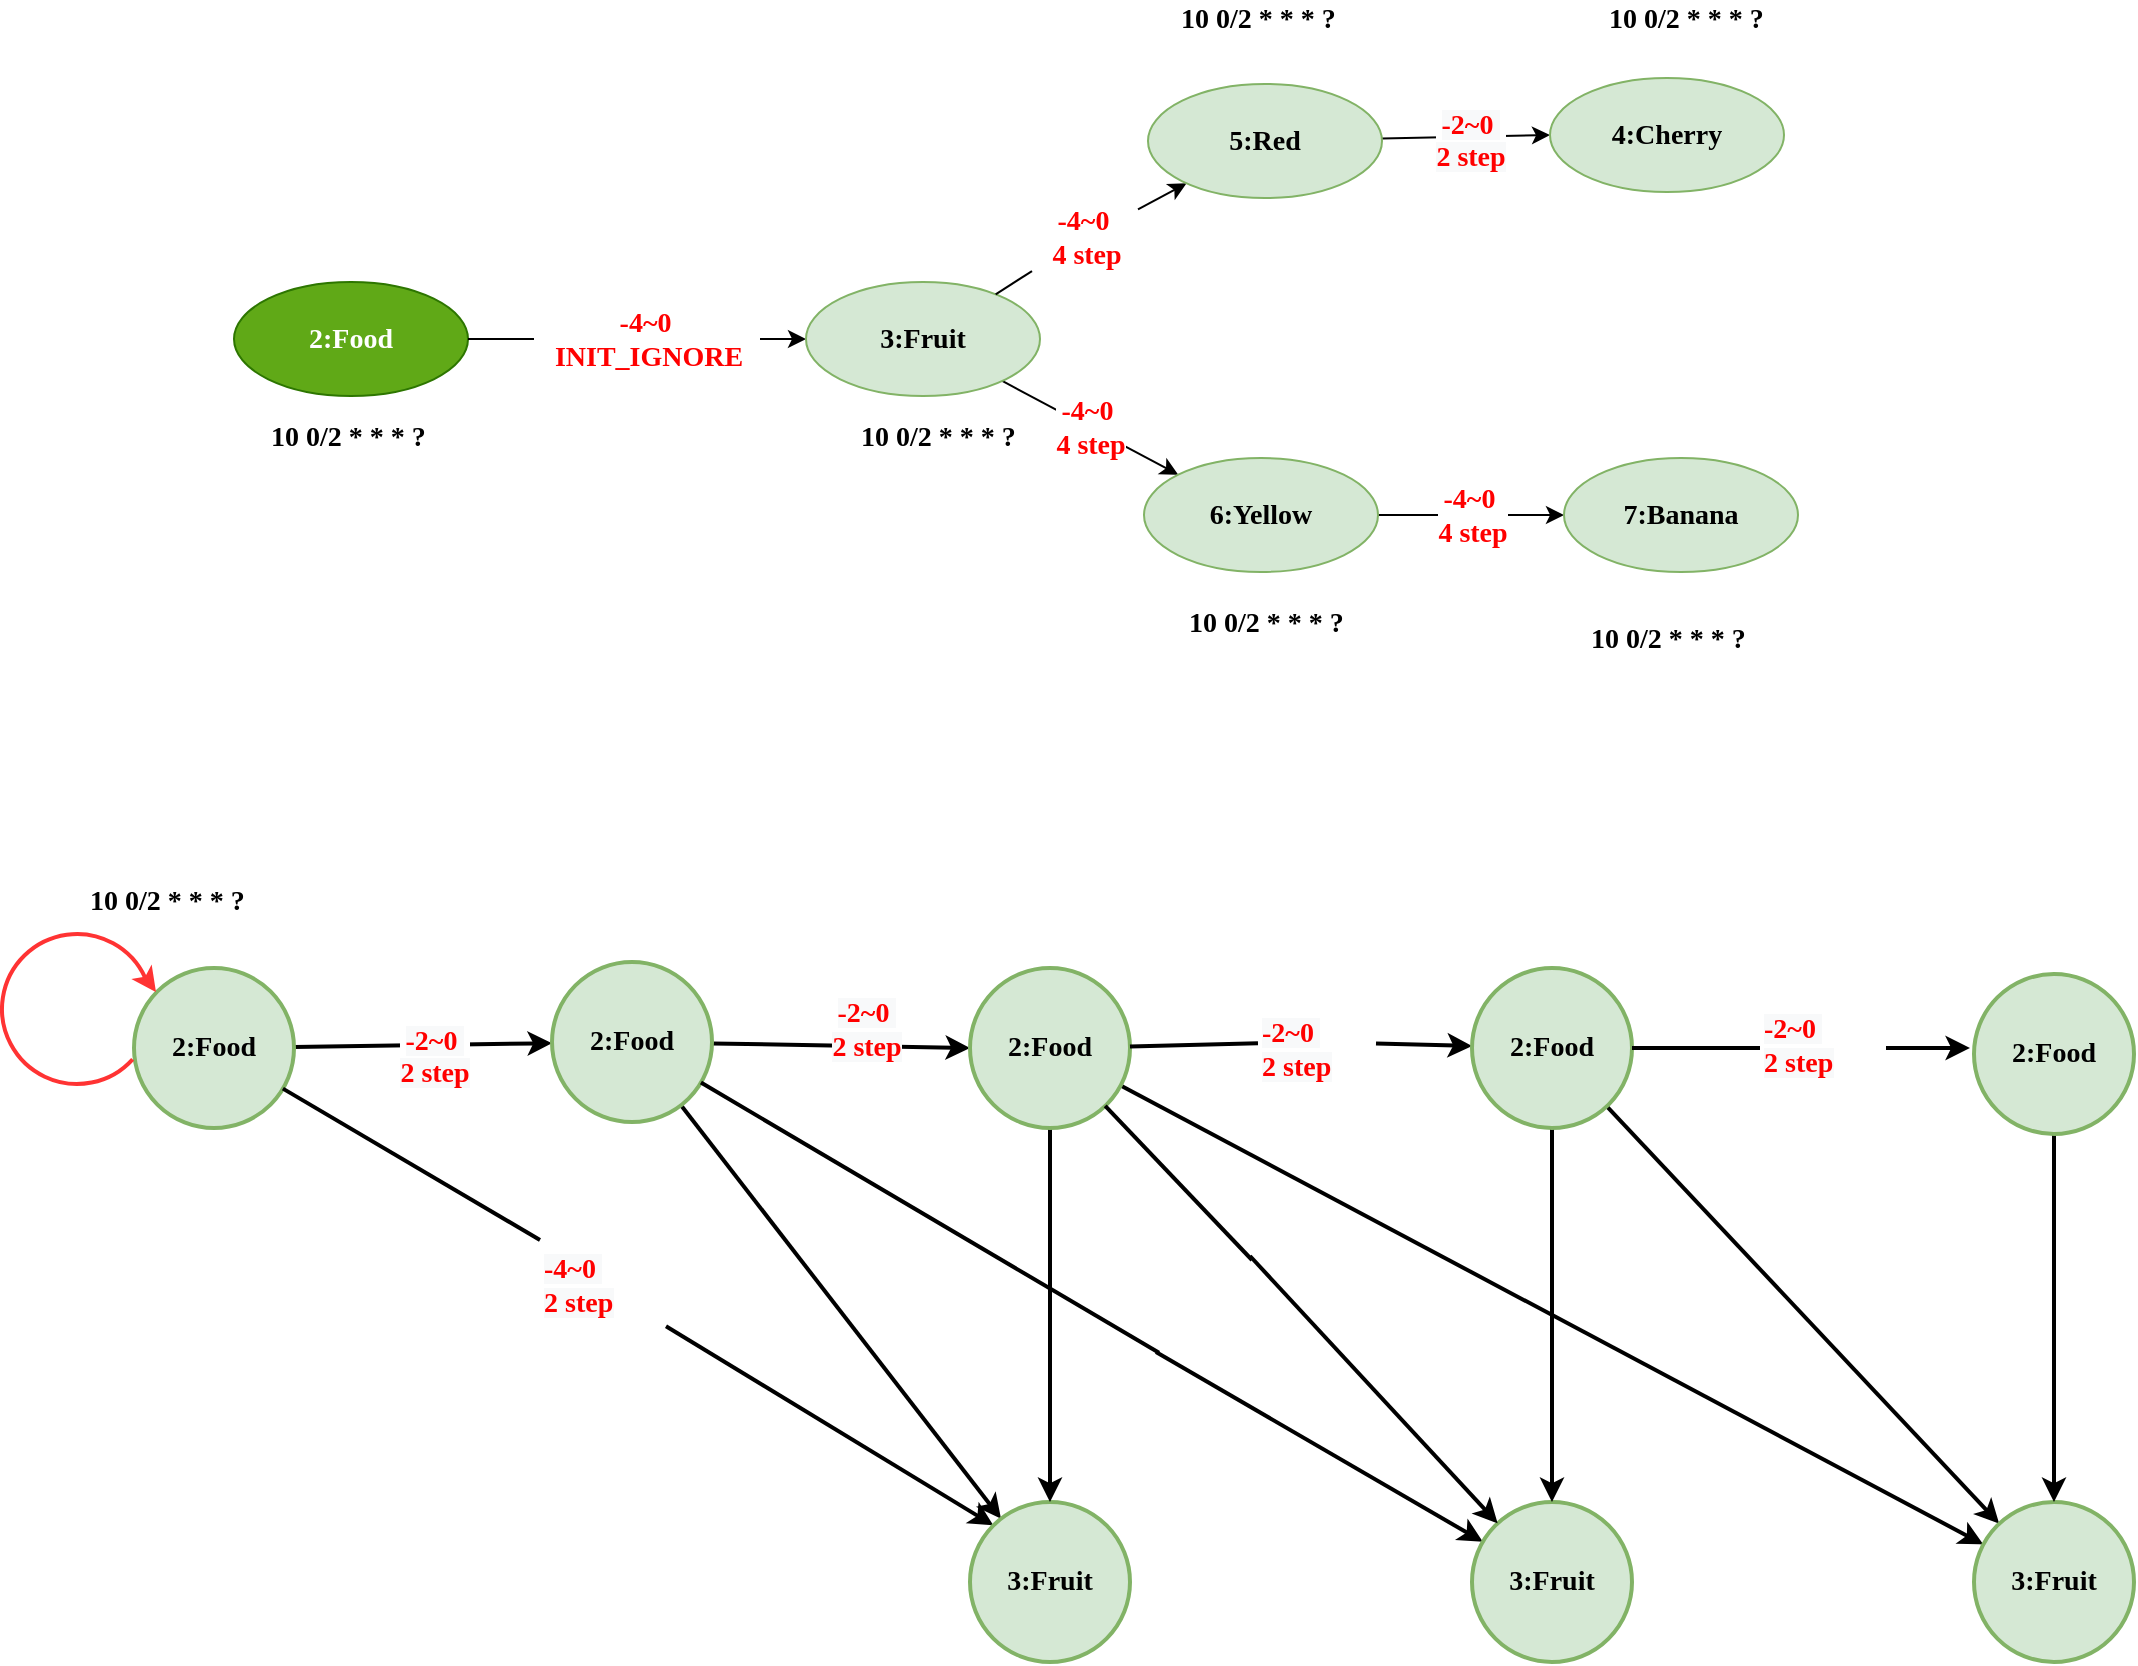 <mxfile version="14.6.13" type="device"><diagram id="DJSkYY3L3sBKiWI2slMy" name="第 1 页"><mxGraphModel dx="1822" dy="822" grid="0" gridSize="10" guides="1" tooltips="1" connect="1" arrows="1" fold="1" page="0" pageScale="1" pageWidth="827" pageHeight="1169" math="0" shadow="0"><root><mxCell id="0"/><mxCell id="1" parent="0"/><mxCell id="zo_sDJS2qSt4v9slSJq9-3" style="rounded=0;orthogonalLoop=1;jettySize=auto;html=1;exitX=1;exitY=0.5;exitDx=0;exitDy=0;fontFamily=Comic Sans MS;fontSize=14;startArrow=none;fontStyle=1" parent="1" source="zo_sDJS2qSt4v9slSJq9-15" target="zo_sDJS2qSt4v9slSJq9-2" edge="1"><mxGeometry relative="1" as="geometry"/></mxCell><mxCell id="zo_sDJS2qSt4v9slSJq9-1" value="2:Food" style="ellipse;whiteSpace=wrap;html=1;fillColor=#60a917;strokeColor=#2D7600;fontStyle=1;fontFamily=Comic Sans MS;fontSize=14;fontColor=#ffffff;" parent="1" vertex="1"><mxGeometry x="-41" y="285" width="117" height="57" as="geometry"/></mxCell><mxCell id="zo_sDJS2qSt4v9slSJq9-9" value="&#10;&#10;&lt;span style=&quot;color: rgb(255, 0, 0); font-family: &amp;quot;comic sans ms&amp;quot;; font-size: 14px; font-style: normal; font-weight: 700; letter-spacing: normal; text-align: center; text-indent: 0px; text-transform: none; word-spacing: 0px; background-color: rgb(255, 255, 255); display: inline; float: none;&quot;&gt;-4~0&amp;nbsp;&lt;/span&gt;&lt;br style=&quot;color: rgb(255, 0, 0); font-family: &amp;quot;comic sans ms&amp;quot;; font-size: 14px; font-style: normal; font-weight: 700; letter-spacing: normal; text-align: center; text-indent: 0px; text-transform: none; word-spacing: 0px; background-color: rgb(255, 255, 255);&quot;&gt;&lt;span style=&quot;color: rgb(255, 0, 0); font-family: &amp;quot;comic sans ms&amp;quot;; font-size: 14px; font-style: normal; font-weight: 700; letter-spacing: normal; text-align: center; text-indent: 0px; text-transform: none; word-spacing: 0px; background-color: rgb(255, 255, 255); display: inline; float: none;&quot;&gt;4 step&lt;/span&gt;&#10;&#10;" style="edgeStyle=none;rounded=0;orthogonalLoop=1;jettySize=auto;html=1;entryX=0;entryY=0;entryDx=0;entryDy=0;fontFamily=Comic Sans MS;fontSize=14;fontStyle=1" parent="1" source="zo_sDJS2qSt4v9slSJq9-2" target="zo_sDJS2qSt4v9slSJq9-7" edge="1"><mxGeometry relative="1" as="geometry"/></mxCell><mxCell id="zo_sDJS2qSt4v9slSJq9-10" style="edgeStyle=none;rounded=0;orthogonalLoop=1;jettySize=auto;html=1;fontFamily=Comic Sans MS;fontSize=14;startArrow=none;fontStyle=1" parent="1" source="zo_sDJS2qSt4v9slSJq9-19" target="zo_sDJS2qSt4v9slSJq9-5" edge="1"><mxGeometry relative="1" as="geometry"/></mxCell><mxCell id="zo_sDJS2qSt4v9slSJq9-2" value="3:Fruit" style="ellipse;whiteSpace=wrap;html=1;fillColor=#d5e8d4;strokeColor=#82b366;fontStyle=1;fontFamily=Comic Sans MS;fontSize=14;" parent="1" vertex="1"><mxGeometry x="245" y="285" width="117" height="57" as="geometry"/></mxCell><mxCell id="zo_sDJS2qSt4v9slSJq9-11" value="&lt;br&gt;&lt;br&gt;&lt;span style=&quot;color: rgb(255, 0, 0); font-family: &amp;quot;comic sans ms&amp;quot;; font-size: 14px; font-style: normal; letter-spacing: normal; text-align: center; text-indent: 0px; text-transform: none; word-spacing: 0px; background-color: rgb(248, 249, 250); display: inline; float: none;&quot;&gt;-2~0&amp;nbsp;&lt;/span&gt;&lt;br style=&quot;color: rgb(255, 0, 0); font-family: &amp;quot;comic sans ms&amp;quot;; font-size: 14px; font-style: normal; letter-spacing: normal; text-align: center; text-indent: 0px; text-transform: none; word-spacing: 0px; background-color: rgb(248, 249, 250);&quot;&gt;&lt;span style=&quot;color: rgb(255, 0, 0); font-family: &amp;quot;comic sans ms&amp;quot;; font-size: 14px; font-style: normal; letter-spacing: normal; text-align: center; text-indent: 0px; text-transform: none; word-spacing: 0px; background-color: rgb(248, 249, 250); display: inline; float: none;&quot;&gt;2 step&lt;/span&gt;&lt;br&gt;" style="edgeStyle=none;rounded=0;orthogonalLoop=1;jettySize=auto;html=1;entryX=0;entryY=0.5;entryDx=0;entryDy=0;fontFamily=Comic Sans MS;fontSize=14;fontStyle=1" parent="1" source="zo_sDJS2qSt4v9slSJq9-5" target="zo_sDJS2qSt4v9slSJq9-6" edge="1"><mxGeometry x="0.055" y="14" relative="1" as="geometry"><mxPoint as="offset"/></mxGeometry></mxCell><mxCell id="zo_sDJS2qSt4v9slSJq9-5" value="5:Red" style="ellipse;whiteSpace=wrap;html=1;fillColor=#d5e8d4;strokeColor=#82b366;fontStyle=1;fontFamily=Comic Sans MS;fontSize=14;" parent="1" vertex="1"><mxGeometry x="416" y="186" width="117" height="57" as="geometry"/></mxCell><mxCell id="zo_sDJS2qSt4v9slSJq9-6" value="4:Cherry" style="ellipse;whiteSpace=wrap;html=1;fillColor=#d5e8d4;strokeColor=#82b366;fontStyle=1;fontFamily=Comic Sans MS;fontSize=14;" parent="1" vertex="1"><mxGeometry x="617" y="183" width="117" height="57" as="geometry"/></mxCell><mxCell id="zo_sDJS2qSt4v9slSJq9-12" value="&#10;&#10;&lt;span style=&quot;color: rgb(255, 0, 0); font-family: &amp;quot;comic sans ms&amp;quot;; font-size: 14px; font-style: normal; font-weight: 700; letter-spacing: normal; text-align: center; text-indent: 0px; text-transform: none; word-spacing: 0px; background-color: rgb(255, 255, 255); display: inline; float: none;&quot;&gt;-4~0&amp;nbsp;&lt;/span&gt;&lt;br style=&quot;color: rgb(255, 0, 0); font-family: &amp;quot;comic sans ms&amp;quot;; font-size: 14px; font-style: normal; font-weight: 700; letter-spacing: normal; text-align: center; text-indent: 0px; text-transform: none; word-spacing: 0px; background-color: rgb(255, 255, 255);&quot;&gt;&lt;span style=&quot;color: rgb(255, 0, 0); font-family: &amp;quot;comic sans ms&amp;quot;; font-size: 14px; font-style: normal; font-weight: 700; letter-spacing: normal; text-align: center; text-indent: 0px; text-transform: none; word-spacing: 0px; background-color: rgb(255, 255, 255); display: inline; float: none;&quot;&gt;4 step&lt;/span&gt;&#10;&#10;" style="edgeStyle=none;rounded=0;orthogonalLoop=1;jettySize=auto;html=1;fontFamily=Comic Sans MS;fontSize=14;fontStyle=1" parent="1" source="zo_sDJS2qSt4v9slSJq9-7" target="zo_sDJS2qSt4v9slSJq9-8" edge="1"><mxGeometry relative="1" as="geometry"/></mxCell><mxCell id="zo_sDJS2qSt4v9slSJq9-7" value="6:Yellow" style="ellipse;whiteSpace=wrap;html=1;fillColor=#d5e8d4;strokeColor=#82b366;fontStyle=1;fontFamily=Comic Sans MS;fontSize=14;" parent="1" vertex="1"><mxGeometry x="414" y="373" width="117" height="57" as="geometry"/></mxCell><mxCell id="zo_sDJS2qSt4v9slSJq9-8" value="7:Banana" style="ellipse;whiteSpace=wrap;html=1;fillColor=#d5e8d4;strokeColor=#82b366;fontStyle=1;fontFamily=Comic Sans MS;fontSize=14;" parent="1" vertex="1"><mxGeometry x="624" y="373" width="117" height="57" as="geometry"/></mxCell><mxCell id="zo_sDJS2qSt4v9slSJq9-14" value="10 0/2 * * * ?&amp;nbsp;" style="text;html=1;strokeColor=none;fillColor=none;align=center;verticalAlign=middle;whiteSpace=wrap;rounded=0;fontFamily=Comic Sans MS;fontSize=14;fontStyle=1" parent="1" vertex="1"><mxGeometry x="-38.5" y="353" width="112" height="20" as="geometry"/></mxCell><mxCell id="zo_sDJS2qSt4v9slSJq9-16" value="10 0/2 * * * ?&amp;nbsp;" style="text;html=1;strokeColor=none;fillColor=none;align=center;verticalAlign=middle;whiteSpace=wrap;rounded=0;fontFamily=Comic Sans MS;fontSize=14;fontStyle=1" parent="1" vertex="1"><mxGeometry x="257" y="353" width="112" height="20" as="geometry"/></mxCell><mxCell id="zo_sDJS2qSt4v9slSJq9-17" value="10 0/2 * * * ?&amp;nbsp;" style="text;html=1;strokeColor=none;fillColor=none;align=center;verticalAlign=middle;whiteSpace=wrap;rounded=0;fontFamily=Comic Sans MS;fontSize=14;fontStyle=1" parent="1" vertex="1"><mxGeometry x="416.5" y="144" width="112" height="20" as="geometry"/></mxCell><mxCell id="zo_sDJS2qSt4v9slSJq9-18" value="10 0/2 * * * ?&amp;nbsp;" style="text;html=1;strokeColor=none;fillColor=none;align=center;verticalAlign=middle;whiteSpace=wrap;rounded=0;fontFamily=Comic Sans MS;fontSize=14;fontStyle=1" parent="1" vertex="1"><mxGeometry x="421" y="446" width="112" height="20" as="geometry"/></mxCell><mxCell id="zo_sDJS2qSt4v9slSJq9-19" value="-4~0&amp;nbsp;&lt;br style=&quot;font-size: 14px;&quot;&gt;4 step" style="text;html=1;align=center;verticalAlign=middle;resizable=0;points=[];autosize=1;strokeColor=none;fontSize=14;fontFamily=Comic Sans MS;fontStyle=1;fontColor=#FF0000;" parent="1" vertex="1"><mxGeometry x="358" y="244" width="53" height="38" as="geometry"/></mxCell><mxCell id="zo_sDJS2qSt4v9slSJq9-20" value="" style="edgeStyle=none;rounded=0;orthogonalLoop=1;jettySize=auto;html=1;fontFamily=Comic Sans MS;fontSize=14;endArrow=none;fontStyle=1" parent="1" source="zo_sDJS2qSt4v9slSJq9-2" target="zo_sDJS2qSt4v9slSJq9-19" edge="1"><mxGeometry relative="1" as="geometry"><mxPoint x="341.166" y="291.693" as="sourcePoint"/><mxPoint x="436.834" y="236.307" as="targetPoint"/></mxGeometry></mxCell><mxCell id="zo_sDJS2qSt4v9slSJq9-15" value="-4~0&amp;nbsp;&lt;br style=&quot;font-size: 14px;&quot;&gt;INIT_IGNORE" style="text;html=1;align=center;verticalAlign=middle;resizable=0;points=[];autosize=1;strokeColor=none;fontSize=14;fontFamily=Comic Sans MS;fontStyle=1;fontColor=#FF0000;" parent="1" vertex="1"><mxGeometry x="109" y="294.5" width="113" height="38" as="geometry"/></mxCell><mxCell id="zo_sDJS2qSt4v9slSJq9-21" value="" style="rounded=0;orthogonalLoop=1;jettySize=auto;html=1;exitX=1;exitY=0.5;exitDx=0;exitDy=0;fontFamily=Comic Sans MS;fontSize=14;endArrow=none;fontStyle=1" parent="1" source="zo_sDJS2qSt4v9slSJq9-1" target="zo_sDJS2qSt4v9slSJq9-15" edge="1"><mxGeometry relative="1" as="geometry"><mxPoint x="164" y="313.5" as="sourcePoint"/><mxPoint x="245" y="313.5" as="targetPoint"/></mxGeometry></mxCell><mxCell id="zo_sDJS2qSt4v9slSJq9-24" value="10 0/2 * * * ?&amp;nbsp;" style="text;html=1;strokeColor=none;fillColor=none;align=center;verticalAlign=middle;whiteSpace=wrap;rounded=0;fontFamily=Comic Sans MS;fontSize=14;fontStyle=1" parent="1" vertex="1"><mxGeometry x="631" y="144" width="112" height="20" as="geometry"/></mxCell><mxCell id="zo_sDJS2qSt4v9slSJq9-25" value="10 0/2 * * * ?&amp;nbsp;" style="text;html=1;strokeColor=none;fillColor=none;align=center;verticalAlign=middle;whiteSpace=wrap;rounded=0;fontFamily=Comic Sans MS;fontSize=14;fontStyle=1" parent="1" vertex="1"><mxGeometry x="622" y="454" width="112" height="20" as="geometry"/></mxCell><mxCell id="0RYmvNAHUS9ihjdV-OTD-7" value="&#10;&#10;&lt;br style=&quot;color: rgb(0, 0, 0); font-family: &amp;quot;comic sans ms&amp;quot;; font-size: 14px; font-style: normal; font-weight: 700; letter-spacing: normal; text-align: center; text-indent: 0px; text-transform: none; word-spacing: 0px;&quot;&gt;&lt;br style=&quot;color: rgb(0, 0, 0); font-family: &amp;quot;comic sans ms&amp;quot;; font-size: 14px; font-style: normal; font-weight: 700; letter-spacing: normal; text-align: center; text-indent: 0px; text-transform: none; word-spacing: 0px;&quot;&gt;&lt;span style=&quot;font-size: 14px; font-style: normal; font-weight: 700; letter-spacing: normal; text-align: center; text-indent: 0px; text-transform: none; word-spacing: 0px; color: rgb(255, 0, 0); font-family: &amp;quot;comic sans ms&amp;quot;; background-color: rgb(248, 249, 250); display: inline; float: none;&quot;&gt;-2~0&amp;nbsp;&lt;/span&gt;&lt;br style=&quot;font-size: 14px; font-style: normal; font-weight: 700; letter-spacing: normal; text-align: center; text-indent: 0px; text-transform: none; word-spacing: 0px; color: rgb(255, 0, 0); font-family: &amp;quot;comic sans ms&amp;quot;; background-color: rgb(248, 249, 250);&quot;&gt;&lt;span style=&quot;font-size: 14px; font-style: normal; font-weight: 700; letter-spacing: normal; text-align: center; text-indent: 0px; text-transform: none; word-spacing: 0px; color: rgb(255, 0, 0); font-family: &amp;quot;comic sans ms&amp;quot;; background-color: rgb(248, 249, 250); display: inline; float: none;&quot;&gt;2 step&lt;/span&gt;&#10;&#10;" style="edgeStyle=none;rounded=0;orthogonalLoop=1;jettySize=auto;html=1;fontFamily=Comic Sans MS;fontSize=14;strokeWidth=2;" edge="1" parent="1" source="0RYmvNAHUS9ihjdV-OTD-1" target="0RYmvNAHUS9ihjdV-OTD-6"><mxGeometry x="0.088" y="10" relative="1" as="geometry"><mxPoint as="offset"/></mxGeometry></mxCell><mxCell id="0RYmvNAHUS9ihjdV-OTD-13" style="edgeStyle=none;rounded=0;orthogonalLoop=1;jettySize=auto;html=1;entryX=0;entryY=0;entryDx=0;entryDy=0;fontFamily=Comic Sans MS;fontSize=14;fontColor=none;strokeWidth=2;startArrow=none;" edge="1" parent="1" source="0RYmvNAHUS9ihjdV-OTD-60" target="0RYmvNAHUS9ihjdV-OTD-12"><mxGeometry relative="1" as="geometry"/></mxCell><mxCell id="0RYmvNAHUS9ihjdV-OTD-1" value="2:Food" style="ellipse;whiteSpace=wrap;html=1;aspect=fixed;fillColor=#d5e8d4;strokeColor=#82b366;fontFamily=Comic Sans MS;fontStyle=1;fontSize=14;strokeWidth=2;" vertex="1" parent="1"><mxGeometry x="-91" y="628" width="80" height="80" as="geometry"/></mxCell><mxCell id="0RYmvNAHUS9ihjdV-OTD-17" style="rounded=0;orthogonalLoop=1;jettySize=auto;html=1;fontFamily=Comic Sans MS;fontSize=14;fontColor=none;strokeWidth=2;" edge="1" parent="1" source="0RYmvNAHUS9ihjdV-OTD-6" target="0RYmvNAHUS9ihjdV-OTD-12"><mxGeometry relative="1" as="geometry"/></mxCell><mxCell id="0RYmvNAHUS9ihjdV-OTD-18" value="&lt;br style=&quot;color: rgb(0 , 0 , 0) ; font-size: 14px ; font-style: normal ; letter-spacing: normal ; text-align: center ; text-indent: 0px ; text-transform: none ; word-spacing: 0px ; font-family: &amp;#34;comic sans ms&amp;#34; ; font-weight: 700&quot;&gt;&lt;span style=&quot;font-size: 14px ; font-style: normal ; letter-spacing: normal ; text-align: center ; text-indent: 0px ; text-transform: none ; word-spacing: 0px ; font-weight: 700 ; color: rgb(255 , 0 , 0) ; font-family: &amp;#34;comic sans ms&amp;#34; ; background-color: rgb(248 , 249 , 250) ; display: inline ; float: none&quot;&gt;-2~0&amp;nbsp;&lt;/span&gt;&lt;br style=&quot;font-size: 14px ; font-style: normal ; letter-spacing: normal ; text-align: center ; text-indent: 0px ; text-transform: none ; word-spacing: 0px ; font-weight: 700 ; color: rgb(255 , 0 , 0) ; font-family: &amp;#34;comic sans ms&amp;#34; ; background-color: rgb(248 , 249 , 250)&quot;&gt;&lt;span style=&quot;font-size: 14px ; font-style: normal ; letter-spacing: normal ; text-align: center ; text-indent: 0px ; text-transform: none ; word-spacing: 0px ; font-weight: 700 ; color: rgb(255 , 0 , 0) ; font-family: &amp;#34;comic sans ms&amp;#34; ; background-color: rgb(248 , 249 , 250) ; display: inline ; float: none&quot;&gt;2 step&lt;/span&gt;&lt;br style=&quot;color: rgb(0 , 0 , 0) ; font-family: &amp;#34;comic sans ms&amp;#34; ; font-size: 14px ; font-style: normal ; font-weight: 400 ; letter-spacing: normal ; text-align: center ; text-indent: 0px ; text-transform: none ; word-spacing: 0px&quot;&gt;&lt;br&gt;" style="edgeStyle=none;rounded=0;orthogonalLoop=1;jettySize=auto;html=1;entryX=0;entryY=0.5;entryDx=0;entryDy=0;fontFamily=Comic Sans MS;fontSize=14;fontColor=none;strokeWidth=2;" edge="1" parent="1" source="0RYmvNAHUS9ihjdV-OTD-6" target="0RYmvNAHUS9ihjdV-OTD-15"><mxGeometry x="0.192" y="8" relative="1" as="geometry"><mxPoint as="offset"/></mxGeometry></mxCell><mxCell id="0RYmvNAHUS9ihjdV-OTD-20" style="edgeStyle=none;rounded=0;orthogonalLoop=1;jettySize=auto;html=1;fontFamily=Comic Sans MS;fontSize=14;fontColor=none;strokeColor=#000000;strokeWidth=2;startArrow=none;" edge="1" parent="1" target="0RYmvNAHUS9ihjdV-OTD-14"><mxGeometry relative="1" as="geometry"><mxPoint x="420" y="820" as="sourcePoint"/></mxGeometry></mxCell><mxCell id="0RYmvNAHUS9ihjdV-OTD-6" value="2:Food" style="ellipse;whiteSpace=wrap;html=1;aspect=fixed;fillColor=#d5e8d4;strokeColor=#82b366;fontFamily=Comic Sans MS;fontStyle=1;fontSize=14;strokeWidth=2;" vertex="1" parent="1"><mxGeometry x="118" y="625" width="80" height="80" as="geometry"/></mxCell><mxCell id="0RYmvNAHUS9ihjdV-OTD-11" value="" style="group;strokeWidth=2;labelBackgroundColor=none;noLabel=1;fontColor=none;labelBorderColor=#FF3333;" vertex="1" connectable="0" parent="1"><mxGeometry x="-157" y="611" width="77" height="75" as="geometry"/></mxCell><mxCell id="0RYmvNAHUS9ihjdV-OTD-9" value="" style="verticalLabelPosition=bottom;verticalAlign=top;html=1;shape=mxgraph.basic.arc;startAngle=0.367;endAngle=0.182;fontFamily=Comic Sans MS;fontSize=14;strokeWidth=2;strokeColor=#FF3333;" vertex="1" parent="0RYmvNAHUS9ihjdV-OTD-11"><mxGeometry width="75" height="75" as="geometry"/></mxCell><mxCell id="0RYmvNAHUS9ihjdV-OTD-10" value="" style="endArrow=classic;html=1;fontFamily=Comic Sans MS;fontSize=14;strokeWidth=2;strokeColor=#FF3333;" edge="1" parent="0RYmvNAHUS9ihjdV-OTD-11"><mxGeometry width="50" height="50" relative="1" as="geometry"><mxPoint x="72" y="22" as="sourcePoint"/><mxPoint x="77" y="29" as="targetPoint"/></mxGeometry></mxCell><mxCell id="0RYmvNAHUS9ihjdV-OTD-12" value="3:Fruit" style="ellipse;whiteSpace=wrap;html=1;aspect=fixed;fillColor=#d5e8d4;strokeColor=#82b366;fontFamily=Comic Sans MS;fontStyle=1;fontSize=14;strokeWidth=2;" vertex="1" parent="1"><mxGeometry x="327" y="895" width="80" height="80" as="geometry"/></mxCell><mxCell id="0RYmvNAHUS9ihjdV-OTD-14" value="3:Fruit" style="ellipse;whiteSpace=wrap;html=1;aspect=fixed;fillColor=#d5e8d4;strokeColor=#82b366;fontFamily=Comic Sans MS;fontStyle=1;fontSize=14;strokeWidth=2;" vertex="1" parent="1"><mxGeometry x="578" y="895" width="80" height="80" as="geometry"/></mxCell><mxCell id="0RYmvNAHUS9ihjdV-OTD-16" style="edgeStyle=none;rounded=0;orthogonalLoop=1;jettySize=auto;html=1;fontFamily=Comic Sans MS;fontSize=14;fontColor=none;strokeWidth=2;" edge="1" parent="1" source="0RYmvNAHUS9ihjdV-OTD-15" target="0RYmvNAHUS9ihjdV-OTD-12"><mxGeometry relative="1" as="geometry"/></mxCell><mxCell id="0RYmvNAHUS9ihjdV-OTD-19" style="edgeStyle=none;rounded=0;orthogonalLoop=1;jettySize=auto;html=1;fontFamily=Comic Sans MS;fontSize=14;fontColor=none;strokeColor=#000000;strokeWidth=2;startArrow=none;" edge="1" parent="1" target="0RYmvNAHUS9ihjdV-OTD-14"><mxGeometry relative="1" as="geometry"><mxPoint x="467" y="772" as="sourcePoint"/></mxGeometry></mxCell><mxCell id="0RYmvNAHUS9ihjdV-OTD-22" style="edgeStyle=none;rounded=0;orthogonalLoop=1;jettySize=auto;html=1;fontFamily=Comic Sans MS;fontSize=14;fontColor=none;strokeColor=#000000;strokeWidth=2;startArrow=none;" edge="1" parent="1" source="0RYmvNAHUS9ihjdV-OTD-36" target="0RYmvNAHUS9ihjdV-OTD-21"><mxGeometry relative="1" as="geometry"/></mxCell><mxCell id="0RYmvNAHUS9ihjdV-OTD-32" style="edgeStyle=none;rounded=0;orthogonalLoop=1;jettySize=auto;html=1;fontFamily=Comic Sans MS;fontSize=14;fontColor=none;strokeColor=#000000;strokeWidth=2;" edge="1" parent="1" source="0RYmvNAHUS9ihjdV-OTD-15" target="0RYmvNAHUS9ihjdV-OTD-24"><mxGeometry relative="1" as="geometry"/></mxCell><mxCell id="0RYmvNAHUS9ihjdV-OTD-15" value="2:Food" style="ellipse;whiteSpace=wrap;html=1;aspect=fixed;fillColor=#d5e8d4;strokeColor=#82b366;fontFamily=Comic Sans MS;fontStyle=1;fontSize=14;strokeWidth=2;" vertex="1" parent="1"><mxGeometry x="327" y="628" width="80" height="80" as="geometry"/></mxCell><mxCell id="0RYmvNAHUS9ihjdV-OTD-23" style="edgeStyle=none;rounded=0;orthogonalLoop=1;jettySize=auto;html=1;fontFamily=Comic Sans MS;fontSize=14;fontColor=none;strokeColor=#000000;strokeWidth=2;" edge="1" parent="1" source="0RYmvNAHUS9ihjdV-OTD-21" target="0RYmvNAHUS9ihjdV-OTD-14"><mxGeometry relative="1" as="geometry"/></mxCell><mxCell id="0RYmvNAHUS9ihjdV-OTD-26" style="edgeStyle=none;rounded=0;orthogonalLoop=1;jettySize=auto;html=1;fontFamily=Comic Sans MS;fontSize=14;fontColor=none;strokeColor=#000000;strokeWidth=2;startArrow=none;" edge="1" parent="1" source="0RYmvNAHUS9ihjdV-OTD-39"><mxGeometry relative="1" as="geometry"><mxPoint x="827" y="668" as="targetPoint"/></mxGeometry></mxCell><mxCell id="0RYmvNAHUS9ihjdV-OTD-31" style="edgeStyle=none;rounded=0;orthogonalLoop=1;jettySize=auto;html=1;fontFamily=Comic Sans MS;fontSize=14;fontColor=none;strokeColor=#000000;strokeWidth=2;" edge="1" parent="1" source="0RYmvNAHUS9ihjdV-OTD-21" target="0RYmvNAHUS9ihjdV-OTD-24"><mxGeometry relative="1" as="geometry"/></mxCell><mxCell id="0RYmvNAHUS9ihjdV-OTD-21" value="2:Food" style="ellipse;whiteSpace=wrap;html=1;aspect=fixed;fillColor=#d5e8d4;strokeColor=#82b366;fontFamily=Comic Sans MS;fontStyle=1;fontSize=14;strokeWidth=2;" vertex="1" parent="1"><mxGeometry x="578" y="628" width="80" height="80" as="geometry"/></mxCell><mxCell id="0RYmvNAHUS9ihjdV-OTD-24" value="3:Fruit" style="ellipse;whiteSpace=wrap;html=1;aspect=fixed;fillColor=#d5e8d4;strokeColor=#82b366;fontFamily=Comic Sans MS;fontStyle=1;fontSize=14;strokeWidth=2;" vertex="1" parent="1"><mxGeometry x="829" y="895" width="80" height="80" as="geometry"/></mxCell><mxCell id="0RYmvNAHUS9ihjdV-OTD-28" style="edgeStyle=none;rounded=0;orthogonalLoop=1;jettySize=auto;html=1;fontFamily=Comic Sans MS;fontSize=14;fontColor=none;strokeColor=#000000;strokeWidth=2;" edge="1" parent="1" source="0RYmvNAHUS9ihjdV-OTD-27" target="0RYmvNAHUS9ihjdV-OTD-24"><mxGeometry relative="1" as="geometry"/></mxCell><mxCell id="0RYmvNAHUS9ihjdV-OTD-27" value="2:Food" style="ellipse;whiteSpace=wrap;html=1;aspect=fixed;fillColor=#d5e8d4;strokeColor=#82b366;fontFamily=Comic Sans MS;fontStyle=1;fontSize=14;strokeWidth=2;" vertex="1" parent="1"><mxGeometry x="829" y="631" width="80" height="80" as="geometry"/></mxCell><mxCell id="0RYmvNAHUS9ihjdV-OTD-36" value="&lt;span style=&quot;font-size: 14px ; font-style: normal ; letter-spacing: normal ; text-align: center ; text-indent: 0px ; text-transform: none ; word-spacing: 0px ; font-weight: 700 ; color: rgb(255 , 0 , 0) ; font-family: &amp;#34;comic sans ms&amp;#34; ; background-color: rgb(248 , 249 , 250) ; display: inline ; float: none&quot;&gt;-2~0&amp;nbsp;&lt;/span&gt;&lt;br style=&quot;font-size: 14px ; font-style: normal ; letter-spacing: normal ; text-align: center ; text-indent: 0px ; text-transform: none ; word-spacing: 0px ; font-weight: 700 ; color: rgb(255 , 0 , 0) ; font-family: &amp;#34;comic sans ms&amp;#34; ; background-color: rgb(248 , 249 , 250)&quot;&gt;&lt;span style=&quot;font-size: 14px ; font-style: normal ; letter-spacing: normal ; text-align: center ; text-indent: 0px ; text-transform: none ; word-spacing: 0px ; font-weight: 700 ; color: rgb(255 , 0 , 0) ; font-family: &amp;#34;comic sans ms&amp;#34; ; background-color: rgb(248 , 249 , 250) ; display: inline ; float: none&quot;&gt;2 step&lt;/span&gt;" style="text;whiteSpace=wrap;html=1;fontSize=14;fontFamily=Comic Sans MS;fontColor=none;" vertex="1" parent="1"><mxGeometry x="471" y="646" width="59" height="38" as="geometry"/></mxCell><mxCell id="0RYmvNAHUS9ihjdV-OTD-38" value="" style="edgeStyle=none;rounded=0;orthogonalLoop=1;jettySize=auto;html=1;fontFamily=Comic Sans MS;fontSize=14;fontColor=none;strokeColor=#000000;strokeWidth=2;endArrow=none;" edge="1" parent="1" source="0RYmvNAHUS9ihjdV-OTD-15" target="0RYmvNAHUS9ihjdV-OTD-36"><mxGeometry relative="1" as="geometry"><mxPoint x="407" y="668" as="sourcePoint"/><mxPoint x="578" y="668" as="targetPoint"/></mxGeometry></mxCell><mxCell id="0RYmvNAHUS9ihjdV-OTD-39" value="&lt;span style=&quot;font-size: 14px; font-style: normal; letter-spacing: normal; text-indent: 0px; text-transform: none; word-spacing: 0px; text-align: center; font-weight: 700; color: rgb(255, 0, 0); font-family: &amp;quot;comic sans ms&amp;quot;; background-color: rgb(248, 249, 250); display: inline; float: none;&quot;&gt;-2~0&amp;nbsp;&lt;/span&gt;&lt;br style=&quot;font-size: 14px; font-style: normal; letter-spacing: normal; text-indent: 0px; text-transform: none; word-spacing: 0px; text-align: center; font-weight: 700; color: rgb(255, 0, 0); font-family: &amp;quot;comic sans ms&amp;quot;; background-color: rgb(248, 249, 250);&quot;&gt;&lt;span style=&quot;font-size: 14px; font-style: normal; letter-spacing: normal; text-indent: 0px; text-transform: none; word-spacing: 0px; text-align: center; font-weight: 700; color: rgb(255, 0, 0); font-family: &amp;quot;comic sans ms&amp;quot;; background-color: rgb(248, 249, 250); display: inline; float: none;&quot;&gt;2 step&lt;/span&gt;" style="text;whiteSpace=wrap;html=1;fontSize=14;fontFamily=Comic Sans MS;fontColor=none;" vertex="1" parent="1"><mxGeometry x="722" y="644" width="63" height="48" as="geometry"/></mxCell><mxCell id="0RYmvNAHUS9ihjdV-OTD-40" value="" style="edgeStyle=none;rounded=0;orthogonalLoop=1;jettySize=auto;html=1;fontFamily=Comic Sans MS;fontSize=14;fontColor=none;strokeColor=#000000;strokeWidth=2;endArrow=none;" edge="1" parent="1" source="0RYmvNAHUS9ihjdV-OTD-21" target="0RYmvNAHUS9ihjdV-OTD-39"><mxGeometry relative="1" as="geometry"><mxPoint x="827" y="668" as="targetPoint"/><mxPoint x="658" y="668" as="sourcePoint"/></mxGeometry></mxCell><mxCell id="0RYmvNAHUS9ihjdV-OTD-41" value="&lt;span style=&quot;color: rgb(0, 0, 0); font-family: &amp;quot;comic sans ms&amp;quot;; font-size: 14px; font-style: normal; font-weight: 700; letter-spacing: normal; text-align: center; text-indent: 0px; text-transform: none; word-spacing: 0px; background-color: rgb(255, 255, 255); display: inline; float: none;&quot;&gt;10 0/2 * * * ?&amp;nbsp;&lt;/span&gt;" style="text;whiteSpace=wrap;html=1;fontSize=14;fontFamily=Comic Sans MS;fontColor=none;" vertex="1" parent="1"><mxGeometry x="-115.5" y="580" width="129" height="31" as="geometry"/></mxCell><mxCell id="0RYmvNAHUS9ihjdV-OTD-51" value="" style="edgeStyle=none;rounded=0;orthogonalLoop=1;jettySize=auto;html=1;fontFamily=Comic Sans MS;fontSize=14;fontColor=none;strokeColor=#000000;strokeWidth=2;endArrow=none;" edge="1" parent="1" source="0RYmvNAHUS9ihjdV-OTD-6"><mxGeometry relative="1" as="geometry"><mxPoint x="192.513" y="685.22" as="sourcePoint"/><mxPoint x="421.5" y="820.42" as="targetPoint"/></mxGeometry></mxCell><mxCell id="0RYmvNAHUS9ihjdV-OTD-54" value="" style="edgeStyle=none;rounded=0;orthogonalLoop=1;jettySize=auto;html=1;fontFamily=Comic Sans MS;fontSize=14;fontColor=none;strokeColor=#000000;strokeWidth=2;endArrow=none;" edge="1" parent="1" source="0RYmvNAHUS9ihjdV-OTD-15"><mxGeometry relative="1" as="geometry"><mxPoint x="394.411" y="697.132" as="sourcePoint"/><mxPoint x="468" y="774" as="targetPoint"/></mxGeometry></mxCell><mxCell id="0RYmvNAHUS9ihjdV-OTD-60" value="&lt;span style=&quot;font-size: 14px ; font-style: normal ; letter-spacing: normal ; text-indent: 0px ; text-transform: none ; word-spacing: 0px ; text-align: center ; font-weight: 700 ; color: rgb(255 , 0 , 0) ; font-family: &amp;#34;comic sans ms&amp;#34; ; background-color: rgb(248 , 249 , 250) ; display: inline ; float: none&quot;&gt;-4~0&amp;nbsp;&lt;/span&gt;&lt;br style=&quot;font-size: 14px ; font-style: normal ; letter-spacing: normal ; text-indent: 0px ; text-transform: none ; word-spacing: 0px ; text-align: center ; font-weight: 700 ; color: rgb(255 , 0 , 0) ; font-family: &amp;#34;comic sans ms&amp;#34; ; background-color: rgb(248 , 249 , 250)&quot;&gt;&lt;span style=&quot;font-size: 14px ; font-style: normal ; letter-spacing: normal ; text-indent: 0px ; text-transform: none ; word-spacing: 0px ; text-align: center ; font-weight: 700 ; color: rgb(255 , 0 , 0) ; font-family: &amp;#34;comic sans ms&amp;#34; ; background-color: rgb(248 , 249 , 250) ; display: inline ; float: none&quot;&gt;2 step&lt;/span&gt;" style="text;whiteSpace=wrap;html=1;fontSize=14;fontFamily=Comic Sans MS;fontColor=none;" vertex="1" parent="1"><mxGeometry x="112" y="764" width="63" height="48" as="geometry"/></mxCell><mxCell id="0RYmvNAHUS9ihjdV-OTD-62" value="" style="edgeStyle=none;rounded=0;orthogonalLoop=1;jettySize=auto;html=1;entryX=0;entryY=0;entryDx=0;entryDy=0;fontFamily=Comic Sans MS;fontSize=14;fontColor=none;strokeWidth=2;endArrow=none;" edge="1" parent="1" source="0RYmvNAHUS9ihjdV-OTD-1" target="0RYmvNAHUS9ihjdV-OTD-60"><mxGeometry relative="1" as="geometry"><mxPoint x="-16.88" y="688.876" as="sourcePoint"/><mxPoint x="338.716" y="906.716" as="targetPoint"/></mxGeometry></mxCell></root></mxGraphModel></diagram></mxfile>
